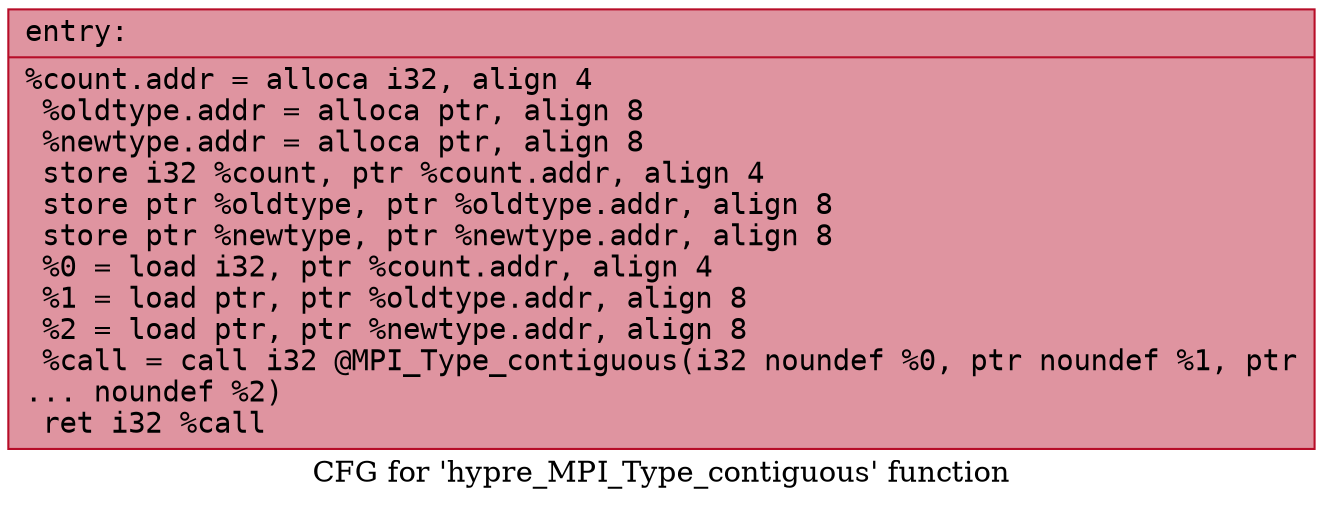 digraph "CFG for 'hypre_MPI_Type_contiguous' function" {
	label="CFG for 'hypre_MPI_Type_contiguous' function";

	Node0x5555d665b940 [shape=record,color="#b70d28ff", style=filled, fillcolor="#b70d2870" fontname="Courier",label="{entry:\l|  %count.addr = alloca i32, align 4\l  %oldtype.addr = alloca ptr, align 8\l  %newtype.addr = alloca ptr, align 8\l  store i32 %count, ptr %count.addr, align 4\l  store ptr %oldtype, ptr %oldtype.addr, align 8\l  store ptr %newtype, ptr %newtype.addr, align 8\l  %0 = load i32, ptr %count.addr, align 4\l  %1 = load ptr, ptr %oldtype.addr, align 8\l  %2 = load ptr, ptr %newtype.addr, align 8\l  %call = call i32 @MPI_Type_contiguous(i32 noundef %0, ptr noundef %1, ptr\l... noundef %2)\l  ret i32 %call\l}"];
}
